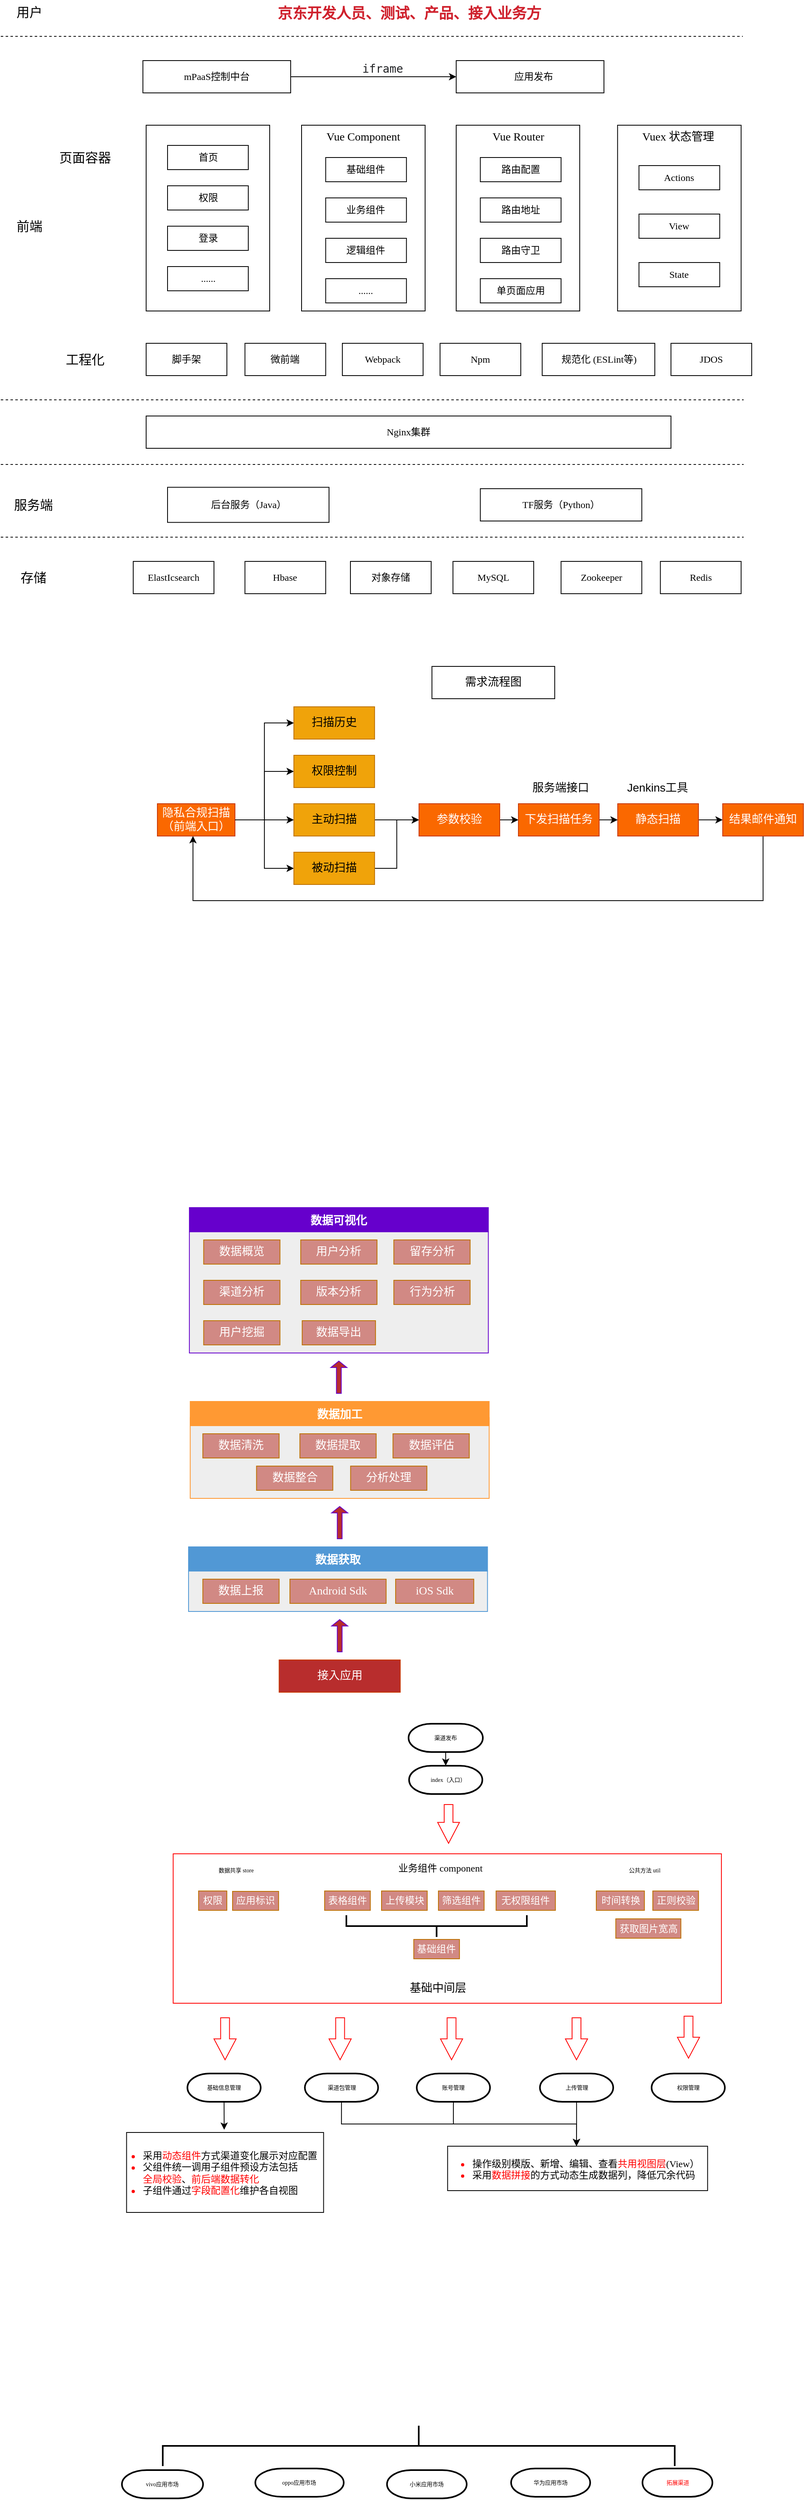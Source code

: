 <mxfile version="16.2.1" type="github">
  <diagram id="zJTWsawjsLKyLAAW6Hs-" name="第 1 页">
    <mxGraphModel dx="1032" dy="703" grid="0" gridSize="10" guides="1" tooltips="1" connect="1" arrows="1" fold="1" page="1" pageScale="1" pageWidth="1169" pageHeight="1654" background="#ffffff" math="0" shadow="0">
      <root>
        <mxCell id="0" />
        <mxCell id="1" parent="0" />
        <mxCell id="cuTJhUoeL6aTApRvMi6O-4" value="" style="endArrow=none;dashed=1;html=1;fontFamily=京东朗正体;" edge="1" parent="1">
          <mxGeometry width="50" height="50" relative="1" as="geometry">
            <mxPoint y="220" as="sourcePoint" />
            <mxPoint x="919" y="220" as="targetPoint" />
          </mxGeometry>
        </mxCell>
        <mxCell id="cuTJhUoeL6aTApRvMi6O-5" value="" style="endArrow=none;dashed=1;html=1;fontFamily=京东朗正体;" edge="1" parent="1">
          <mxGeometry width="50" height="50" relative="1" as="geometry">
            <mxPoint y="750" as="sourcePoint" />
            <mxPoint x="920" y="750" as="targetPoint" />
          </mxGeometry>
        </mxCell>
        <mxCell id="cuTJhUoeL6aTApRvMi6O-7" value="后台服务（Java）" style="whiteSpace=wrap;html=1;aspect=fixed;fontFamily=京东朗正体;" vertex="1" parent="1">
          <mxGeometry x="206.5" y="778.26" width="200" height="43.48" as="geometry" />
        </mxCell>
        <mxCell id="cuTJhUoeL6aTApRvMi6O-8" value="TF服务（Python）" style="whiteSpace=wrap;html=1;fontFamily=京东朗正体;" vertex="1" parent="1">
          <mxGeometry x="593.88" y="780" width="200" height="40" as="geometry" />
        </mxCell>
        <mxCell id="cuTJhUoeL6aTApRvMi6O-9" value="" style="endArrow=none;dashed=1;html=1;fontFamily=京东朗正体;" edge="1" parent="1">
          <mxGeometry width="50" height="50" relative="1" as="geometry">
            <mxPoint y="840" as="sourcePoint" />
            <mxPoint x="920" y="840" as="targetPoint" />
          </mxGeometry>
        </mxCell>
        <mxCell id="cuTJhUoeL6aTApRvMi6O-12" value="对象存储" style="whiteSpace=wrap;html=1;fontFamily=京东朗正体;" vertex="1" parent="1">
          <mxGeometry x="433" y="870" width="100" height="40" as="geometry" />
        </mxCell>
        <mxCell id="cuTJhUoeL6aTApRvMi6O-14" value="&lt;font style=&quot;font-size: 16px&quot;&gt;存储&lt;/font&gt;" style="text;html=1;align=center;verticalAlign=middle;resizable=0;points=[];autosize=1;strokeColor=none;fillColor=none;arcSize=18;fontFamily=京东朗正体;" vertex="1" parent="1">
          <mxGeometry x="15" y="880" width="50" height="20" as="geometry" />
        </mxCell>
        <mxCell id="cuTJhUoeL6aTApRvMi6O-16" value="MySQL" style="whiteSpace=wrap;html=1;fontFamily=京东朗正体;" vertex="1" parent="1">
          <mxGeometry x="560" y="870" width="100" height="40" as="geometry" />
        </mxCell>
        <mxCell id="cuTJhUoeL6aTApRvMi6O-17" value="Zookeeper" style="whiteSpace=wrap;html=1;fontFamily=京东朗正体;" vertex="1" parent="1">
          <mxGeometry x="693.87" y="870" width="100" height="40" as="geometry" />
        </mxCell>
        <mxCell id="cuTJhUoeL6aTApRvMi6O-18" value="Hbase" style="whiteSpace=wrap;html=1;fontFamily=京东朗正体;" vertex="1" parent="1">
          <mxGeometry x="302.37" y="870" width="100" height="40" as="geometry" />
        </mxCell>
        <mxCell id="cuTJhUoeL6aTApRvMi6O-20" value="&lt;span style=&quot;font-size: 16px&quot;&gt;服务端&lt;/span&gt;" style="text;html=1;align=center;verticalAlign=middle;resizable=0;points=[];autosize=1;strokeColor=none;fillColor=none;arcSize=18;fontFamily=京东朗正体;" vertex="1" parent="1">
          <mxGeometry x="10" y="790" width="60" height="20" as="geometry" />
        </mxCell>
        <mxCell id="cuTJhUoeL6aTApRvMi6O-22" value="&lt;span&gt;ElastIcsearch&lt;/span&gt;" style="whiteSpace=wrap;html=1;fontFamily=京东朗正体;fontStyle=0" vertex="1" parent="1">
          <mxGeometry x="164" y="870" width="100" height="40" as="geometry" />
        </mxCell>
        <mxCell id="cuTJhUoeL6aTApRvMi6O-24" value="Redis" style="whiteSpace=wrap;html=1;fontFamily=京东朗正体;" vertex="1" parent="1">
          <mxGeometry x="816.87" y="870" width="100" height="40" as="geometry" />
        </mxCell>
        <mxCell id="cuTJhUoeL6aTApRvMi6O-25" value="&lt;span style=&quot;font-size: 16px&quot;&gt;用户&lt;/span&gt;" style="text;html=1;align=center;verticalAlign=middle;resizable=0;points=[];autosize=1;strokeColor=none;fillColor=none;arcSize=18;fontFamily=京东朗正体;" vertex="1" parent="1">
          <mxGeometry x="10" y="180" width="50" height="20" as="geometry" />
        </mxCell>
        <mxCell id="cuTJhUoeL6aTApRvMi6O-26" value="&lt;span style=&quot;font-size: 16px&quot;&gt;前端&lt;/span&gt;" style="text;html=1;align=center;verticalAlign=middle;resizable=0;points=[];autosize=1;strokeColor=none;fillColor=none;arcSize=18;fontFamily=京东朗正体;" vertex="1" parent="1">
          <mxGeometry x="10" y="445" width="50" height="20" as="geometry" />
        </mxCell>
        <mxCell id="cuTJhUoeL6aTApRvMi6O-27" value="" style="endArrow=none;dashed=1;html=1;fontFamily=京东朗正体;" edge="1" parent="1">
          <mxGeometry width="50" height="50" relative="1" as="geometry">
            <mxPoint y="670" as="sourcePoint" />
            <mxPoint x="920" y="670" as="targetPoint" />
          </mxGeometry>
        </mxCell>
        <mxCell id="cuTJhUoeL6aTApRvMi6O-28" value="Nginx集群" style="whiteSpace=wrap;html=1;fontFamily=京东朗正体;" vertex="1" parent="1">
          <mxGeometry x="180" y="690" width="650" height="40" as="geometry" />
        </mxCell>
        <mxCell id="cuTJhUoeL6aTApRvMi6O-32" value="&lt;p style=&quot;margin-top: 0pt ; margin-bottom: 0pt ; margin-left: 0in ; text-align: left ; direction: ltr ; unicode-bidi: embed ; word-break: normal&quot;&gt;&lt;span style=&quot;font-size: 13.6pt ; color: #cf212d ; font-weight: bold&quot;&gt;京东开发人员、测试、产品、接入业务方&lt;/span&gt;&lt;/p&gt;" style="text;whiteSpace=wrap;html=1;fontSize=12;fontFamily=京东朗正体;fontColor=default;" vertex="1" parent="1">
          <mxGeometry x="340.75" y="175" width="328.5" height="30" as="geometry" />
        </mxCell>
        <mxCell id="cuTJhUoeL6aTApRvMi6O-40" style="edgeStyle=orthogonalEdgeStyle;orthogonalLoop=1;jettySize=auto;html=1;exitX=1;exitY=0.5;exitDx=0;exitDy=0;fontFamily=京东朗正体;fontSize=12;fontColor=default;" edge="1" parent="1" source="cuTJhUoeL6aTApRvMi6O-36" target="cuTJhUoeL6aTApRvMi6O-37">
          <mxGeometry relative="1" as="geometry" />
        </mxCell>
        <mxCell id="cuTJhUoeL6aTApRvMi6O-36" value="mPaaS控制中台" style="whiteSpace=wrap;html=1;fontFamily=京东朗正体;" vertex="1" parent="1">
          <mxGeometry x="176" y="250" width="183" height="40" as="geometry" />
        </mxCell>
        <mxCell id="cuTJhUoeL6aTApRvMi6O-37" value="&amp;nbsp; &amp;nbsp;应用发布" style="whiteSpace=wrap;html=1;fontFamily=京东朗正体;" vertex="1" parent="1">
          <mxGeometry x="564" y="250" width="183" height="40" as="geometry" />
        </mxCell>
        <mxCell id="cuTJhUoeL6aTApRvMi6O-41" value="&lt;span style=&quot;color: rgb(32 , 33 , 36) ; font-family: &amp;#34;menlo&amp;#34; , monospace ; text-align: left ; background-color: rgb(255 , 255 , 255)&quot;&gt;&lt;font style=&quot;font-size: 14px&quot;&gt;iframe&lt;/font&gt;&lt;/span&gt;" style="whiteSpace=wrap;html=1;fontFamily=京东朗正体;fontSize=12;fontColor=default;fillColor=none;gradientColor=none;strokeColor=none;" vertex="1" parent="1">
          <mxGeometry x="413" y="230" width="120" height="60" as="geometry" />
        </mxCell>
        <mxCell id="cuTJhUoeL6aTApRvMi6O-57" value="" style="whiteSpace=wrap;html=1;fontFamily=京东朗正体;fontSize=14;fontColor=default;fillColor=none;gradientColor=none;" vertex="1" parent="1">
          <mxGeometry x="763.87" y="330" width="153" height="230" as="geometry" />
        </mxCell>
        <mxCell id="cuTJhUoeL6aTApRvMi6O-59" value="Vue Router" style="whiteSpace=wrap;html=1;fontFamily=京东朗正体;fontSize=14;fontColor=default;fillColor=none;gradientColor=none;strokeColor=none;" vertex="1" parent="1">
          <mxGeometry x="575.5" y="330" width="130" height="30" as="geometry" />
        </mxCell>
        <mxCell id="cuTJhUoeL6aTApRvMi6O-60" value="Vuex 状态管理" style="whiteSpace=wrap;html=1;fontFamily=京东朗正体;fontSize=14;fontColor=default;fillColor=none;gradientColor=none;strokeColor=none;" vertex="1" parent="1">
          <mxGeometry x="770.5" y="330" width="136.37" height="30" as="geometry" />
        </mxCell>
        <mxCell id="cuTJhUoeL6aTApRvMi6O-61" value="Actions" style="whiteSpace=wrap;html=1;fontFamily=京东朗正体;fontSize=12;fontColor=default;fillColor=none;gradientColor=none;" vertex="1" parent="1">
          <mxGeometry x="790.37" y="380" width="100" height="30" as="geometry" />
        </mxCell>
        <mxCell id="cuTJhUoeL6aTApRvMi6O-62" value="View" style="whiteSpace=wrap;html=1;fontFamily=京东朗正体;fontSize=12;fontColor=default;fillColor=none;gradientColor=none;" vertex="1" parent="1">
          <mxGeometry x="790.37" y="440" width="100" height="30" as="geometry" />
        </mxCell>
        <mxCell id="cuTJhUoeL6aTApRvMi6O-63" value="State" style="whiteSpace=wrap;html=1;fontFamily=京东朗正体;fontSize=12;fontColor=default;fillColor=none;gradientColor=none;" vertex="1" parent="1">
          <mxGeometry x="790.37" y="500" width="100" height="30" as="geometry" />
        </mxCell>
        <mxCell id="cuTJhUoeL6aTApRvMi6O-65" value="路由配置" style="whiteSpace=wrap;html=1;fontFamily=京东朗正体;fontSize=12;fontColor=default;fillColor=none;gradientColor=none;" vertex="1" parent="1">
          <mxGeometry x="593.88" y="370" width="100" height="30" as="geometry" />
        </mxCell>
        <mxCell id="cuTJhUoeL6aTApRvMi6O-66" value="路由地址" style="whiteSpace=wrap;html=1;fontFamily=京东朗正体;fontSize=12;fontColor=default;fillColor=none;gradientColor=none;" vertex="1" parent="1">
          <mxGeometry x="593.87" y="420" width="100" height="30" as="geometry" />
        </mxCell>
        <mxCell id="cuTJhUoeL6aTApRvMi6O-70" value="单页面应用" style="whiteSpace=wrap;html=1;fontFamily=京东朗正体;fontSize=12;fontColor=default;fillColor=none;gradientColor=none;" vertex="1" parent="1">
          <mxGeometry x="593.87" y="520" width="100" height="30" as="geometry" />
        </mxCell>
        <mxCell id="cuTJhUoeL6aTApRvMi6O-71" value="&lt;span style=&quot;font-size: 16px&quot;&gt;工程化&lt;/span&gt;" style="text;html=1;align=center;verticalAlign=middle;resizable=0;points=[];autosize=1;strokeColor=none;fillColor=none;arcSize=18;fontFamily=京东朗正体;" vertex="1" parent="1">
          <mxGeometry x="74" y="610" width="60" height="20" as="geometry" />
        </mxCell>
        <mxCell id="cuTJhUoeL6aTApRvMi6O-83" value="&lt;span style=&quot;font-size: 16px&quot;&gt;页面容器&lt;/span&gt;" style="text;html=1;align=center;verticalAlign=middle;resizable=0;points=[];autosize=1;strokeColor=none;fillColor=none;arcSize=18;fontFamily=京东朗正体;" vertex="1" parent="1">
          <mxGeometry x="64" y="360" width="80" height="20" as="geometry" />
        </mxCell>
        <mxCell id="cuTJhUoeL6aTApRvMi6O-97" value="" style="whiteSpace=wrap;html=1;fontFamily=京东朗正体;fontSize=14;fontColor=default;fillColor=none;gradientColor=none;" vertex="1" parent="1">
          <mxGeometry x="564" y="330" width="153" height="230" as="geometry" />
        </mxCell>
        <mxCell id="cuTJhUoeL6aTApRvMi6O-106" value="路由守卫" style="whiteSpace=wrap;html=1;fontFamily=京东朗正体;fontSize=12;fontColor=default;fillColor=none;gradientColor=none;" vertex="1" parent="1">
          <mxGeometry x="593.87" y="470" width="100" height="30" as="geometry" />
        </mxCell>
        <mxCell id="cuTJhUoeL6aTApRvMi6O-107" value="&lt;span&gt;Vue Component&lt;/span&gt;" style="whiteSpace=wrap;html=1;fontFamily=京东朗正体;fontSize=14;fontColor=default;fillColor=none;gradientColor=none;strokeColor=none;" vertex="1" parent="1">
          <mxGeometry x="384" y="330" width="130" height="30" as="geometry" />
        </mxCell>
        <mxCell id="cuTJhUoeL6aTApRvMi6O-108" value="基础组件" style="whiteSpace=wrap;html=1;fontFamily=京东朗正体;fontSize=12;fontColor=default;fillColor=none;gradientColor=none;" vertex="1" parent="1">
          <mxGeometry x="402.38" y="370" width="100" height="30" as="geometry" />
        </mxCell>
        <mxCell id="cuTJhUoeL6aTApRvMi6O-109" value="业务组件" style="whiteSpace=wrap;html=1;fontFamily=京东朗正体;fontSize=12;fontColor=default;fillColor=none;gradientColor=none;" vertex="1" parent="1">
          <mxGeometry x="402.37" y="420" width="100" height="30" as="geometry" />
        </mxCell>
        <mxCell id="cuTJhUoeL6aTApRvMi6O-110" value="......" style="whiteSpace=wrap;html=1;fontFamily=京东朗正体;fontSize=12;fontColor=default;fillColor=none;gradientColor=none;" vertex="1" parent="1">
          <mxGeometry x="402.37" y="520" width="100" height="30" as="geometry" />
        </mxCell>
        <mxCell id="cuTJhUoeL6aTApRvMi6O-111" value="" style="whiteSpace=wrap;html=1;fontFamily=京东朗正体;fontSize=14;fontColor=default;fillColor=none;gradientColor=none;direction=west;" vertex="1" parent="1">
          <mxGeometry x="372.5" y="330" width="153" height="230" as="geometry" />
        </mxCell>
        <mxCell id="cuTJhUoeL6aTApRvMi6O-112" value="逻辑组件" style="whiteSpace=wrap;html=1;fontFamily=京东朗正体;fontSize=12;fontColor=default;fillColor=none;gradientColor=none;" vertex="1" parent="1">
          <mxGeometry x="402.37" y="470" width="100" height="30" as="geometry" />
        </mxCell>
        <mxCell id="cuTJhUoeL6aTApRvMi6O-113" value="" style="whiteSpace=wrap;html=1;fontFamily=京东朗正体;fontSize=14;fontColor=default;fillColor=none;gradientColor=none;direction=west;" vertex="1" parent="1">
          <mxGeometry x="180" y="330" width="153" height="230" as="geometry" />
        </mxCell>
        <mxCell id="cuTJhUoeL6aTApRvMi6O-115" value="首页" style="whiteSpace=wrap;html=1;fontFamily=京东朗正体;fontSize=12;fontColor=default;fillColor=none;gradientColor=none;" vertex="1" parent="1">
          <mxGeometry x="206.51" y="355" width="100" height="30" as="geometry" />
        </mxCell>
        <mxCell id="cuTJhUoeL6aTApRvMi6O-116" value="权限" style="whiteSpace=wrap;html=1;fontFamily=京东朗正体;fontSize=12;fontColor=default;fillColor=none;gradientColor=none;" vertex="1" parent="1">
          <mxGeometry x="206.5" y="405" width="100" height="30" as="geometry" />
        </mxCell>
        <mxCell id="cuTJhUoeL6aTApRvMi6O-117" value="......" style="whiteSpace=wrap;html=1;fontFamily=京东朗正体;fontSize=12;fontColor=default;fillColor=none;gradientColor=none;" vertex="1" parent="1">
          <mxGeometry x="206.5" y="505" width="100" height="30" as="geometry" />
        </mxCell>
        <mxCell id="cuTJhUoeL6aTApRvMi6O-119" value="登录" style="whiteSpace=wrap;html=1;fontFamily=京东朗正体;fontSize=12;fontColor=default;fillColor=none;gradientColor=none;" vertex="1" parent="1">
          <mxGeometry x="206.5" y="455" width="100" height="30" as="geometry" />
        </mxCell>
        <mxCell id="cuTJhUoeL6aTApRvMi6O-120" value="脚手架" style="whiteSpace=wrap;html=1;fontFamily=京东朗正体;fontSize=12;fontColor=default;fillColor=none;gradientColor=none;" vertex="1" parent="1">
          <mxGeometry x="180.0" y="600" width="100" height="40" as="geometry" />
        </mxCell>
        <mxCell id="cuTJhUoeL6aTApRvMi6O-121" value="微前端" style="whiteSpace=wrap;html=1;fontFamily=京东朗正体;fontSize=12;fontColor=default;fillColor=none;gradientColor=none;" vertex="1" parent="1">
          <mxGeometry x="302.38" y="600" width="100" height="40" as="geometry" />
        </mxCell>
        <mxCell id="cuTJhUoeL6aTApRvMi6O-122" value="Webpack" style="whiteSpace=wrap;html=1;fontFamily=京东朗正体;fontSize=12;fontColor=default;fillColor=none;gradientColor=none;" vertex="1" parent="1">
          <mxGeometry x="423.0" y="600" width="100" height="40" as="geometry" />
        </mxCell>
        <mxCell id="cuTJhUoeL6aTApRvMi6O-123" value="Npm" style="whiteSpace=wrap;html=1;fontFamily=京东朗正体;fontSize=12;fontColor=default;fillColor=none;gradientColor=none;" vertex="1" parent="1">
          <mxGeometry x="544.0" y="600" width="100" height="40" as="geometry" />
        </mxCell>
        <mxCell id="cuTJhUoeL6aTApRvMi6O-126" value="规范化 (ESLint等)" style="whiteSpace=wrap;html=1;fontFamily=京东朗正体;fontSize=12;fontColor=default;fillColor=none;gradientColor=none;" vertex="1" parent="1">
          <mxGeometry x="670.5" y="600" width="139.5" height="40" as="geometry" />
        </mxCell>
        <mxCell id="cuTJhUoeL6aTApRvMi6O-127" value="JDOS" style="whiteSpace=wrap;html=1;fontFamily=京东朗正体;fontSize=12;fontColor=default;fillColor=none;gradientColor=none;" vertex="1" parent="1">
          <mxGeometry x="830" y="600" width="100" height="40" as="geometry" />
        </mxCell>
        <mxCell id="cuTJhUoeL6aTApRvMi6O-158" style="edgeStyle=orthogonalEdgeStyle;rounded=0;orthogonalLoop=1;jettySize=auto;html=1;exitX=1;exitY=0.5;exitDx=0;exitDy=0;entryX=0;entryY=0.5;entryDx=0;entryDy=0;fontSize=14;fontColor=#FFFFFF;" edge="1" parent="1" source="cuTJhUoeL6aTApRvMi6O-132" target="cuTJhUoeL6aTApRvMi6O-135">
          <mxGeometry relative="1" as="geometry" />
        </mxCell>
        <mxCell id="cuTJhUoeL6aTApRvMi6O-159" style="edgeStyle=orthogonalEdgeStyle;rounded=0;orthogonalLoop=1;jettySize=auto;html=1;exitX=1;exitY=0.5;exitDx=0;exitDy=0;entryX=0;entryY=0.5;entryDx=0;entryDy=0;fontSize=14;fontColor=#FFFFFF;" edge="1" parent="1" source="cuTJhUoeL6aTApRvMi6O-132" target="cuTJhUoeL6aTApRvMi6O-136">
          <mxGeometry relative="1" as="geometry" />
        </mxCell>
        <mxCell id="cuTJhUoeL6aTApRvMi6O-160" style="edgeStyle=orthogonalEdgeStyle;rounded=0;orthogonalLoop=1;jettySize=auto;html=1;exitX=1;exitY=0.5;exitDx=0;exitDy=0;entryX=0;entryY=0.5;entryDx=0;entryDy=0;fontSize=14;fontColor=#FFFFFF;" edge="1" parent="1" source="cuTJhUoeL6aTApRvMi6O-132" target="cuTJhUoeL6aTApRvMi6O-137">
          <mxGeometry relative="1" as="geometry" />
        </mxCell>
        <mxCell id="cuTJhUoeL6aTApRvMi6O-132" value="隐私合规扫描&lt;br style=&quot;font-size: 14px;&quot;&gt;（前端入口）" style="whiteSpace=wrap;html=1;fontFamily=京东朗正体;fontStyle=0;fillColor=#fa6800;strokeColor=#C73500;fontColor=#FFFFFF;fontSize=14;" vertex="1" parent="1">
          <mxGeometry x="193.93" y="1170" width="96.07" height="40" as="geometry" />
        </mxCell>
        <mxCell id="cuTJhUoeL6aTApRvMi6O-152" style="edgeStyle=orthogonalEdgeStyle;rounded=0;orthogonalLoop=1;jettySize=auto;html=1;exitX=1;exitY=0.5;exitDx=0;exitDy=0;entryX=0;entryY=0.5;entryDx=0;entryDy=0;fontSize=14;fontColor=#FFFFFF;" edge="1" parent="1" source="cuTJhUoeL6aTApRvMi6O-135" target="cuTJhUoeL6aTApRvMi6O-139">
          <mxGeometry relative="1" as="geometry" />
        </mxCell>
        <mxCell id="cuTJhUoeL6aTApRvMi6O-135" value="主动扫描" style="whiteSpace=wrap;html=1;fontFamily=京东朗正体;fontStyle=0;fillColor=#f0a30a;strokeColor=#BD7000;fontColor=#000000;fontSize=14;" vertex="1" parent="1">
          <mxGeometry x="362.93" y="1170" width="100" height="40" as="geometry" />
        </mxCell>
        <mxCell id="cuTJhUoeL6aTApRvMi6O-153" style="edgeStyle=orthogonalEdgeStyle;rounded=0;orthogonalLoop=1;jettySize=auto;html=1;exitX=1;exitY=0.5;exitDx=0;exitDy=0;entryX=0;entryY=0.5;entryDx=0;entryDy=0;fontSize=14;fontColor=#FFFFFF;" edge="1" parent="1" source="cuTJhUoeL6aTApRvMi6O-136" target="cuTJhUoeL6aTApRvMi6O-139">
          <mxGeometry relative="1" as="geometry" />
        </mxCell>
        <mxCell id="cuTJhUoeL6aTApRvMi6O-136" value="被动扫描" style="whiteSpace=wrap;html=1;fontFamily=京东朗正体;fontStyle=0;fillColor=#f0a30a;strokeColor=#BD7000;fontColor=#000000;fontSize=14;" vertex="1" parent="1">
          <mxGeometry x="362.93" y="1230" width="100" height="40" as="geometry" />
        </mxCell>
        <mxCell id="cuTJhUoeL6aTApRvMi6O-137" value="权限控制" style="whiteSpace=wrap;html=1;fontFamily=京东朗正体;fontStyle=0;fillColor=#f0a30a;strokeColor=#BD7000;fontColor=#000000;fontSize=14;" vertex="1" parent="1">
          <mxGeometry x="362.93" y="1110" width="100" height="40" as="geometry" />
        </mxCell>
        <mxCell id="cuTJhUoeL6aTApRvMi6O-138" value="扫描历史" style="whiteSpace=wrap;html=1;fontFamily=京东朗正体;fontStyle=0;fillColor=#f0a30a;strokeColor=#BD7000;fontColor=#000000;fontSize=14;" vertex="1" parent="1">
          <mxGeometry x="362.93" y="1050" width="100" height="40" as="geometry" />
        </mxCell>
        <mxCell id="cuTJhUoeL6aTApRvMi6O-154" style="edgeStyle=orthogonalEdgeStyle;rounded=0;orthogonalLoop=1;jettySize=auto;html=1;exitX=1;exitY=0.5;exitDx=0;exitDy=0;entryX=0;entryY=0.5;entryDx=0;entryDy=0;fontSize=14;fontColor=#FFFFFF;" edge="1" parent="1" source="cuTJhUoeL6aTApRvMi6O-139" target="cuTJhUoeL6aTApRvMi6O-140">
          <mxGeometry relative="1" as="geometry" />
        </mxCell>
        <mxCell id="cuTJhUoeL6aTApRvMi6O-139" value="参数校验" style="whiteSpace=wrap;html=1;fontFamily=京东朗正体;fontStyle=0;fillColor=#fa6800;strokeColor=#C73500;fontColor=#FFFFFF;fontSize=14;" vertex="1" parent="1">
          <mxGeometry x="517.93" y="1170" width="100" height="40" as="geometry" />
        </mxCell>
        <mxCell id="cuTJhUoeL6aTApRvMi6O-155" style="edgeStyle=orthogonalEdgeStyle;rounded=0;orthogonalLoop=1;jettySize=auto;html=1;exitX=1;exitY=0.5;exitDx=0;exitDy=0;entryX=0;entryY=0.5;entryDx=0;entryDy=0;fontSize=14;fontColor=#FFFFFF;" edge="1" parent="1" source="cuTJhUoeL6aTApRvMi6O-140" target="cuTJhUoeL6aTApRvMi6O-141">
          <mxGeometry relative="1" as="geometry" />
        </mxCell>
        <mxCell id="cuTJhUoeL6aTApRvMi6O-140" value="下发扫描任务" style="whiteSpace=wrap;html=1;fontFamily=京东朗正体;fontStyle=0;fillColor=#fa6800;strokeColor=#C73500;fontColor=#FFFFFF;fontSize=14;" vertex="1" parent="1">
          <mxGeometry x="641.06" y="1170" width="100" height="40" as="geometry" />
        </mxCell>
        <mxCell id="cuTJhUoeL6aTApRvMi6O-156" style="edgeStyle=orthogonalEdgeStyle;rounded=0;orthogonalLoop=1;jettySize=auto;html=1;exitX=1;exitY=0.5;exitDx=0;exitDy=0;entryX=0;entryY=0.5;entryDx=0;entryDy=0;fontSize=14;fontColor=#FFFFFF;" edge="1" parent="1" source="cuTJhUoeL6aTApRvMi6O-141" target="cuTJhUoeL6aTApRvMi6O-142">
          <mxGeometry relative="1" as="geometry" />
        </mxCell>
        <mxCell id="cuTJhUoeL6aTApRvMi6O-141" value="静态扫描" style="whiteSpace=wrap;html=1;fontFamily=京东朗正体;fontStyle=0;fillColor=#fa6800;strokeColor=#C73500;fontColor=#FFFFFF;fontSize=14;" vertex="1" parent="1">
          <mxGeometry x="764.06" y="1170" width="100" height="40" as="geometry" />
        </mxCell>
        <mxCell id="cuTJhUoeL6aTApRvMi6O-162" style="edgeStyle=orthogonalEdgeStyle;rounded=0;orthogonalLoop=1;jettySize=auto;html=1;exitX=0.5;exitY=1;exitDx=0;exitDy=0;fontSize=14;fontColor=#FFFFFF;" edge="1" parent="1" source="cuTJhUoeL6aTApRvMi6O-142">
          <mxGeometry relative="1" as="geometry">
            <mxPoint x="238" y="1210" as="targetPoint" />
            <Array as="points">
              <mxPoint x="944" y="1290" />
              <mxPoint x="238" y="1290" />
            </Array>
          </mxGeometry>
        </mxCell>
        <mxCell id="cuTJhUoeL6aTApRvMi6O-142" value="结果邮件通知" style="whiteSpace=wrap;html=1;fontFamily=京东朗正体;fontStyle=0;fillColor=#fa6800;strokeColor=#C73500;fontColor=#FFFFFF;fontSize=14;" vertex="1" parent="1">
          <mxGeometry x="894.06" y="1170" width="100" height="40" as="geometry" />
        </mxCell>
        <mxCell id="cuTJhUoeL6aTApRvMi6O-163" value="服务端接口" style="text;html=1;align=center;verticalAlign=middle;resizable=0;points=[];autosize=1;strokeColor=none;fillColor=none;fontSize=14;fontColor=#000000;" vertex="1" parent="1">
          <mxGeometry x="647.93" y="1140" width="90" height="20" as="geometry" />
        </mxCell>
        <mxCell id="cuTJhUoeL6aTApRvMi6O-164" value="Jenkins工具" style="text;html=1;align=center;verticalAlign=middle;resizable=0;points=[];autosize=1;strokeColor=none;fillColor=none;fontSize=14;fontColor=#000000;" vertex="1" parent="1">
          <mxGeometry x="767.8" y="1140" width="90" height="20" as="geometry" />
        </mxCell>
        <mxCell id="cuTJhUoeL6aTApRvMi6O-166" value="需求流程图" style="whiteSpace=wrap;html=1;fontFamily=京东朗正体;fontStyle=0;fontSize=14;" vertex="1" parent="1">
          <mxGeometry x="533.97" y="1000" width="152.07" height="40" as="geometry" />
        </mxCell>
        <mxCell id="cuTJhUoeL6aTApRvMi6O-168" style="edgeStyle=orthogonalEdgeStyle;rounded=0;orthogonalLoop=1;jettySize=auto;html=1;exitX=1;exitY=0.5;exitDx=0;exitDy=0;fontSize=14;fontColor=#FFFFFF;entryX=0;entryY=0.5;entryDx=0;entryDy=0;" edge="1" parent="1" source="cuTJhUoeL6aTApRvMi6O-132" target="cuTJhUoeL6aTApRvMi6O-138">
          <mxGeometry relative="1" as="geometry">
            <mxPoint x="217.07" y="1110" as="sourcePoint" />
            <mxPoint x="300" y="1060" as="targetPoint" />
          </mxGeometry>
        </mxCell>
        <mxCell id="cuTJhUoeL6aTApRvMi6O-174" value="接入应用" style="whiteSpace=wrap;html=1;fontFamily=京东朗正体;fontStyle=0;fontSize=14;fillColor=#b82d2d;strokeColor=#C73500;fontColor=#FFFFFF;gradientColor=none;" vertex="1" parent="1">
          <mxGeometry x="344.71" y="2230" width="150" height="40" as="geometry" />
        </mxCell>
        <mxCell id="cuTJhUoeL6aTApRvMi6O-181" value="" style="verticalLabelPosition=bottom;verticalAlign=top;html=1;shape=mxgraph.basic.rect;fillColor2=none;strokeWidth=1;size=20;indent=5;fontSize=14;fontStyle=1;fillColor=#eeeeee;strokeColor=#FF9933;" vertex="1" parent="1">
          <mxGeometry x="234.59" y="1930" width="370.25" height="100" as="geometry" />
        </mxCell>
        <mxCell id="cuTJhUoeL6aTApRvMi6O-183" value="数据清洗" style="whiteSpace=wrap;html=1;fontFamily=京东朗正体;fontStyle=0;fontSize=14;fillColor=#d18984;fontColor=#FFFFFF;strokeColor=#BD7000;" vertex="1" parent="1">
          <mxGeometry x="250.21" y="1950" width="94.5" height="30" as="geometry" />
        </mxCell>
        <mxCell id="cuTJhUoeL6aTApRvMi6O-184" value="数据提取" style="whiteSpace=wrap;html=1;fontFamily=京东朗正体;fontStyle=0;fontSize=14;fillColor=#d18984;fontColor=#FFFFFF;strokeColor=#BD7000;" vertex="1" parent="1">
          <mxGeometry x="370.39" y="1950" width="94.5" height="30" as="geometry" />
        </mxCell>
        <mxCell id="cuTJhUoeL6aTApRvMi6O-186" value="数据评估" style="whiteSpace=wrap;html=1;fontFamily=京东朗正体;fontStyle=0;fontSize=14;fillColor=#d18984;fontColor=#FFFFFF;strokeColor=#BD7000;" vertex="1" parent="1">
          <mxGeometry x="485.71" y="1950" width="94.5" height="30" as="geometry" />
        </mxCell>
        <mxCell id="cuTJhUoeL6aTApRvMi6O-187" value="数据整合" style="whiteSpace=wrap;html=1;fontFamily=京东朗正体;fontStyle=0;fontSize=14;fillColor=#d18984;fontColor=#FFFFFF;strokeColor=#BD7000;" vertex="1" parent="1">
          <mxGeometry x="316.71" y="1990" width="94.5" height="30" as="geometry" />
        </mxCell>
        <mxCell id="cuTJhUoeL6aTApRvMi6O-188" value="分析处理" style="whiteSpace=wrap;html=1;fontFamily=京东朗正体;fontStyle=0;fontSize=14;fillColor=#d18984;fontColor=#FFFFFF;strokeColor=#BD7000;" vertex="1" parent="1">
          <mxGeometry x="433.21" y="1990" width="94.5" height="30" as="geometry" />
        </mxCell>
        <mxCell id="cuTJhUoeL6aTApRvMi6O-210" value="数据加工" style="verticalLabelPosition=middle;verticalAlign=middle;shape=mxgraph.basic.rect;fillColor2=none;strokeWidth=1;size=20;indent=5;fontSize=14;fontStyle=1;fillColor=#FF9933;strokeColor=#FF9933;align=center;labelPosition=center;fontColor=#FFFFFF;" vertex="1" parent="1">
          <mxGeometry x="234.59" y="1910" width="370.25" height="30" as="geometry" />
        </mxCell>
        <mxCell id="cuTJhUoeL6aTApRvMi6O-215" value="" style="verticalLabelPosition=bottom;verticalAlign=top;html=1;shape=mxgraph.basic.rect;fillColor2=none;strokeWidth=1;size=20;indent=5;fontSize=14;fontStyle=1;fillColor=#eeeeee;strokeColor=#5198D5;" vertex="1" parent="1">
          <mxGeometry x="232.52" y="2120" width="370.25" height="50" as="geometry" />
        </mxCell>
        <mxCell id="cuTJhUoeL6aTApRvMi6O-216" value="数据上报" style="whiteSpace=wrap;html=1;fontFamily=京东朗正体;fontStyle=0;fontSize=14;fillColor=#d18984;fontColor=#FFFFFF;strokeColor=#BD7000;" vertex="1" parent="1">
          <mxGeometry x="250.21" y="2130" width="94.5" height="30" as="geometry" />
        </mxCell>
        <mxCell id="cuTJhUoeL6aTApRvMi6O-218" value="&lt;span&gt;Android Sdk&lt;/span&gt;" style="whiteSpace=wrap;html=1;fontFamily=京东朗正体;fontStyle=0;fontSize=14;fillColor=#d18984;fontColor=#FFFFFF;strokeColor=#BD7000;" vertex="1" parent="1">
          <mxGeometry x="358.05" y="2130" width="119.18" height="30" as="geometry" />
        </mxCell>
        <mxCell id="cuTJhUoeL6aTApRvMi6O-221" value="数据获取" style="verticalLabelPosition=middle;verticalAlign=middle;shape=mxgraph.basic.rect;fillColor2=none;strokeWidth=1;size=20;indent=5;fontSize=14;fontStyle=1;fillColor=#5198d5;strokeColor=#5198D5;align=center;labelPosition=center;fontColor=#FFFFFF;" vertex="1" parent="1">
          <mxGeometry x="232.52" y="2090" width="370.25" height="30" as="geometry" />
        </mxCell>
        <mxCell id="cuTJhUoeL6aTApRvMi6O-223" value="iOS Sdk" style="whiteSpace=wrap;html=1;fontFamily=京东朗正体;fontStyle=0;fontSize=14;fillColor=#d18984;fontColor=#FFFFFF;strokeColor=#BD7000;" vertex="1" parent="1">
          <mxGeometry x="488.96" y="2130" width="96.81" height="30" as="geometry" />
        </mxCell>
        <mxCell id="cuTJhUoeL6aTApRvMi6O-231" value="" style="verticalLabelPosition=bottom;verticalAlign=top;html=1;shape=mxgraph.basic.rect;fillColor2=none;strokeWidth=1;size=20;indent=5;fontSize=14;fontStyle=1;fillColor=#eeeeee;strokeColor=#6600CC;" vertex="1" parent="1">
          <mxGeometry x="233.56" y="1700" width="370.25" height="150" as="geometry" />
        </mxCell>
        <mxCell id="cuTJhUoeL6aTApRvMi6O-232" value="数据概览" style="whiteSpace=wrap;html=1;fontFamily=京东朗正体;fontStyle=0;fontSize=14;fillColor=#d18984;fontColor=#FFFFFF;strokeColor=#BD7000;" vertex="1" parent="1">
          <mxGeometry x="251.25" y="1710" width="94.5" height="30" as="geometry" />
        </mxCell>
        <mxCell id="cuTJhUoeL6aTApRvMi6O-233" value="用户分析" style="whiteSpace=wrap;html=1;fontFamily=京东朗正体;fontStyle=0;fontSize=14;fillColor=#d18984;fontColor=#FFFFFF;strokeColor=#BD7000;" vertex="1" parent="1">
          <mxGeometry x="371.43" y="1710" width="94.5" height="30" as="geometry" />
        </mxCell>
        <mxCell id="cuTJhUoeL6aTApRvMi6O-234" value="留存分析" style="whiteSpace=wrap;html=1;fontFamily=京东朗正体;fontStyle=0;fontSize=14;fillColor=#d18984;fontColor=#FFFFFF;strokeColor=#BD7000;" vertex="1" parent="1">
          <mxGeometry x="486.75" y="1710" width="94.5" height="30" as="geometry" />
        </mxCell>
        <mxCell id="cuTJhUoeL6aTApRvMi6O-236" value="版本分析" style="whiteSpace=wrap;html=1;fontFamily=京东朗正体;fontStyle=0;fontSize=14;fillColor=#d18984;fontColor=#FFFFFF;strokeColor=#BD7000;" vertex="1" parent="1">
          <mxGeometry x="371.43" y="1760" width="94.5" height="30" as="geometry" />
        </mxCell>
        <mxCell id="cuTJhUoeL6aTApRvMi6O-237" value="数据可视化" style="verticalLabelPosition=middle;verticalAlign=middle;shape=mxgraph.basic.rect;fillColor2=none;strokeWidth=1;size=20;indent=5;fontSize=14;fontStyle=1;fillColor=#6600CC;strokeColor=#6600CC;align=center;labelPosition=center;fontColor=#FFFFFF;" vertex="1" parent="1">
          <mxGeometry x="233.56" y="1670" width="370.25" height="30" as="geometry" />
        </mxCell>
        <mxCell id="cuTJhUoeL6aTApRvMi6O-238" value="渠道分析" style="whiteSpace=wrap;html=1;fontFamily=京东朗正体;fontStyle=0;fontSize=14;fillColor=#d18984;fontColor=#FFFFFF;strokeColor=#BD7000;" vertex="1" parent="1">
          <mxGeometry x="251.25" y="1760" width="94.5" height="30" as="geometry" />
        </mxCell>
        <mxCell id="cuTJhUoeL6aTApRvMi6O-239" value="用户挖掘" style="whiteSpace=wrap;html=1;fontFamily=京东朗正体;fontStyle=0;fontSize=14;fillColor=#d18984;fontColor=#FFFFFF;strokeColor=#BD7000;" vertex="1" parent="1">
          <mxGeometry x="251.25" y="1810" width="94.5" height="30" as="geometry" />
        </mxCell>
        <mxCell id="cuTJhUoeL6aTApRvMi6O-240" value="行为分析" style="whiteSpace=wrap;html=1;fontFamily=京东朗正体;fontStyle=0;fontSize=14;fillColor=#d18984;fontColor=#FFFFFF;strokeColor=#BD7000;" vertex="1" parent="1">
          <mxGeometry x="486.75" y="1760" width="94.5" height="30" as="geometry" />
        </mxCell>
        <mxCell id="cuTJhUoeL6aTApRvMi6O-242" value="数据导出" style="whiteSpace=wrap;html=1;fontFamily=京东朗正体;fontStyle=0;fontSize=14;fillColor=#d18984;fontColor=#FFFFFF;strokeColor=#BD7000;" vertex="1" parent="1">
          <mxGeometry x="373.27" y="1810" width="90.82" height="30" as="geometry" />
        </mxCell>
        <mxCell id="cuTJhUoeL6aTApRvMi6O-247" value="" style="shape=singleArrow;direction=north;whiteSpace=wrap;html=1;fontSize=7;fontColor=#FFFFFF;strokeColor=#6600CC;fillColor=#b82d2d;gradientColor=none;" vertex="1" parent="1">
          <mxGeometry x="409.71" y="2180" width="20" height="40" as="geometry" />
        </mxCell>
        <mxCell id="cuTJhUoeL6aTApRvMi6O-248" value="" style="shape=singleArrow;direction=north;whiteSpace=wrap;html=1;fontSize=7;fontColor=#FFFFFF;strokeColor=#6600CC;fillColor=#b82d2d;gradientColor=none;" vertex="1" parent="1">
          <mxGeometry x="409.71" y="2040" width="20" height="40" as="geometry" />
        </mxCell>
        <mxCell id="cuTJhUoeL6aTApRvMi6O-249" value="" style="shape=singleArrow;direction=north;whiteSpace=wrap;html=1;fontSize=7;fontColor=#FFFFFF;strokeColor=#6600CC;fillColor=#b82d2d;gradientColor=none;" vertex="1" parent="1">
          <mxGeometry x="408.68" y="1860" width="20" height="40" as="geometry" />
        </mxCell>
        <mxCell id="cuTJhUoeL6aTApRvMi6O-304" style="edgeStyle=orthogonalEdgeStyle;rounded=0;orthogonalLoop=1;jettySize=auto;html=1;exitX=0.5;exitY=1;exitDx=0;exitDy=0;exitPerimeter=0;entryX=0.5;entryY=0;entryDx=0;entryDy=0;entryPerimeter=0;fontSize=12;fontColor=#FF0000;fontFamily=京东朗正体;" edge="1" parent="1" source="cuTJhUoeL6aTApRvMi6O-251" target="cuTJhUoeL6aTApRvMi6O-276">
          <mxGeometry relative="1" as="geometry" />
        </mxCell>
        <mxCell id="cuTJhUoeL6aTApRvMi6O-251" value="渠道发布" style="strokeWidth=2;html=1;shape=mxgraph.flowchart.terminator;whiteSpace=wrap;fontSize=7;fontFamily=京东朗正体;" vertex="1" parent="1">
          <mxGeometry x="505.01" y="2309" width="92" height="35" as="geometry" />
        </mxCell>
        <mxCell id="cuTJhUoeL6aTApRvMi6O-255" value="数据共享 store" style="verticalLabelPosition=top;verticalAlign=bottom;html=1;shape=mxgraph.basic.rect;fillColor2=none;strokeWidth=1;size=20;indent=5;fontSize=7;labelPosition=center;align=center;fontFamily=京东朗正体;strokeColor=none;" vertex="1" parent="1">
          <mxGeometry x="229.89" y="2497" width="122" height="41" as="geometry" />
        </mxCell>
        <mxCell id="cuTJhUoeL6aTApRvMi6O-259" value="权限" style="whiteSpace=wrap;html=1;fontFamily=京东朗正体;fontStyle=0;fontSize=12;fillColor=#d18984;fontColor=#FFFFFF;strokeColor=#BD7000;" vertex="1" parent="1">
          <mxGeometry x="244.95" y="2516" width="35" height="24" as="geometry" />
        </mxCell>
        <mxCell id="cuTJhUoeL6aTApRvMi6O-260" value="应用标识" style="whiteSpace=wrap;html=1;fontFamily=京东朗正体;fontStyle=0;fontSize=12;fillColor=#d18984;fontColor=#FFFFFF;strokeColor=#BD7000;" vertex="1" parent="1">
          <mxGeometry x="287.02" y="2516.5" width="57.06" height="23.5" as="geometry" />
        </mxCell>
        <mxCell id="cuTJhUoeL6aTApRvMi6O-264" value="业务组件 component" style="rounded=0;whiteSpace=wrap;fontSize=12;labelPosition=center;verticalLabelPosition=top;align=center;verticalAlign=bottom;labelBackgroundColor=default;fontFamily=京东朗正体;strokeColor=none;" vertex="1" parent="1">
          <mxGeometry x="388.39" y="2497" width="313" height="114" as="geometry" />
        </mxCell>
        <mxCell id="cuTJhUoeL6aTApRvMi6O-265" value="表格组件" style="whiteSpace=wrap;html=1;fontFamily=京东朗正体;fontStyle=0;fontSize=12;fillColor=#d18984;fontColor=#FFFFFF;strokeColor=#BD7000;" vertex="1" parent="1">
          <mxGeometry x="401.04" y="2516" width="56.63" height="24" as="geometry" />
        </mxCell>
        <mxCell id="cuTJhUoeL6aTApRvMi6O-266" value="上传模块" style="whiteSpace=wrap;html=1;fontFamily=京东朗正体;fontStyle=0;fontSize=12;fillColor=#d18984;fontColor=#FFFFFF;strokeColor=#BD7000;" vertex="1" parent="1">
          <mxGeometry x="471.51" y="2516" width="56.63" height="24" as="geometry" />
        </mxCell>
        <mxCell id="cuTJhUoeL6aTApRvMi6O-267" value="筛选组件" style="whiteSpace=wrap;html=1;fontFamily=京东朗正体;fontStyle=0;fontSize=12;fillColor=#d18984;fontColor=#FFFFFF;strokeColor=#BD7000;" vertex="1" parent="1">
          <mxGeometry x="541.97" y="2516" width="56.63" height="24" as="geometry" />
        </mxCell>
        <mxCell id="cuTJhUoeL6aTApRvMi6O-268" value="无权限组件" style="whiteSpace=wrap;html=1;fontFamily=京东朗正体;fontStyle=0;fontSize=12;fillColor=#d18984;fontColor=#FFFFFF;strokeColor=#BD7000;" vertex="1" parent="1">
          <mxGeometry x="613.39" y="2516" width="73.5" height="24" as="geometry" />
        </mxCell>
        <mxCell id="cuTJhUoeL6aTApRvMi6O-270" value="" style="strokeWidth=2;html=1;shape=mxgraph.flowchart.annotation_2;align=left;labelPosition=right;pointerEvents=1;fontSize=12;fontColor=#FFFFFF;fillColor=#b82d2d;gradientColor=none;direction=north;fontFamily=京东朗正体;" vertex="1" parent="1">
          <mxGeometry x="427.98" y="2546" width="223.5" height="27" as="geometry" />
        </mxCell>
        <mxCell id="cuTJhUoeL6aTApRvMi6O-271" value="基础组件" style="whiteSpace=wrap;html=1;fontFamily=京东朗正体;fontStyle=0;fontSize=12;fillColor=#d18984;fontColor=#FFFFFF;strokeColor=#BD7000;" vertex="1" parent="1">
          <mxGeometry x="511.45" y="2576" width="56.63" height="24" as="geometry" />
        </mxCell>
        <mxCell id="cuTJhUoeL6aTApRvMi6O-272" value="公共方法 util" style="verticalLabelPosition=top;verticalAlign=bottom;html=1;shape=mxgraph.basic.rect;fillColor2=none;strokeWidth=1;size=20;indent=5;fontSize=7;labelPosition=center;align=center;fontFamily=京东朗正体;strokeColor=none;" vertex="1" parent="1">
          <mxGeometry x="729.46" y="2497" width="136" height="108" as="geometry" />
        </mxCell>
        <mxCell id="cuTJhUoeL6aTApRvMi6O-273" value="时间转换" style="whiteSpace=wrap;html=1;fontFamily=京东朗正体;fontStyle=0;fontSize=12;fillColor=#d18984;fontColor=#FFFFFF;strokeColor=#BD7000;" vertex="1" parent="1">
          <mxGeometry x="737.5" y="2516" width="59.63" height="24" as="geometry" />
        </mxCell>
        <mxCell id="cuTJhUoeL6aTApRvMi6O-274" value="正则校验" style="whiteSpace=wrap;html=1;fontFamily=京东朗正体;fontStyle=0;fontSize=12;fillColor=#d18984;fontColor=#FFFFFF;strokeColor=#BD7000;" vertex="1" parent="1">
          <mxGeometry x="807.5" y="2516" width="56.63" height="24" as="geometry" />
        </mxCell>
        <mxCell id="cuTJhUoeL6aTApRvMi6O-275" value="获取图片宽高" style="whiteSpace=wrap;html=1;fontFamily=京东朗正体;fontStyle=0;fontSize=12;fillColor=#d18984;fontColor=#FFFFFF;strokeColor=#BD7000;" vertex="1" parent="1">
          <mxGeometry x="761.65" y="2550.5" width="80.63" height="24" as="geometry" />
        </mxCell>
        <mxCell id="cuTJhUoeL6aTApRvMi6O-276" value="&amp;nbsp; &amp;nbsp;index（入口）" style="strokeWidth=2;html=1;shape=mxgraph.flowchart.terminator;whiteSpace=wrap;fontSize=7;fontFamily=京东朗正体;" vertex="1" parent="1">
          <mxGeometry x="505.64" y="2361" width="90.74" height="35" as="geometry" />
        </mxCell>
        <mxCell id="cuTJhUoeL6aTApRvMi6O-333" style="edgeStyle=orthogonalEdgeStyle;rounded=0;orthogonalLoop=1;jettySize=auto;html=1;exitX=0.5;exitY=1;exitDx=0;exitDy=0;exitPerimeter=0;fontFamily=京东朗正体;fontSize=12;fontColor=#FF0000;" edge="1" parent="1" source="cuTJhUoeL6aTApRvMi6O-280">
          <mxGeometry relative="1" as="geometry">
            <mxPoint x="276.667" y="2811.667" as="targetPoint" />
          </mxGeometry>
        </mxCell>
        <mxCell id="cuTJhUoeL6aTApRvMi6O-280" value="基础信息管理" style="strokeWidth=2;html=1;shape=mxgraph.flowchart.terminator;whiteSpace=wrap;fontSize=7;fontFamily=京东朗正体;" vertex="1" parent="1">
          <mxGeometry x="231.13" y="2742" width="90.74" height="35" as="geometry" />
        </mxCell>
        <mxCell id="cuTJhUoeL6aTApRvMi6O-322" style="edgeStyle=orthogonalEdgeStyle;rounded=0;orthogonalLoop=1;jettySize=auto;html=1;exitX=0.5;exitY=1;exitDx=0;exitDy=0;exitPerimeter=0;entryX=0.5;entryY=0;entryDx=0;entryDy=0;fontSize=12;fontColor=#FF0000;fontFamily=京东朗正体;" edge="1" parent="1" source="cuTJhUoeL6aTApRvMi6O-281" target="cuTJhUoeL6aTApRvMi6O-321">
          <mxGeometry relative="1" as="geometry" />
        </mxCell>
        <mxCell id="cuTJhUoeL6aTApRvMi6O-281" value="渠道包管理" style="strokeWidth=2;html=1;shape=mxgraph.flowchart.terminator;whiteSpace=wrap;fontSize=7;fontFamily=京东朗正体;" vertex="1" parent="1">
          <mxGeometry x="376.56" y="2742" width="90.74" height="35" as="geometry" />
        </mxCell>
        <mxCell id="cuTJhUoeL6aTApRvMi6O-323" style="edgeStyle=orthogonalEdgeStyle;rounded=0;orthogonalLoop=1;jettySize=auto;html=1;exitX=0.5;exitY=1;exitDx=0;exitDy=0;exitPerimeter=0;entryX=0.5;entryY=0;entryDx=0;entryDy=0;fontSize=12;fontColor=#FF0000;fontFamily=京东朗正体;" edge="1" parent="1" source="cuTJhUoeL6aTApRvMi6O-282" target="cuTJhUoeL6aTApRvMi6O-321">
          <mxGeometry relative="1" as="geometry" />
        </mxCell>
        <mxCell id="cuTJhUoeL6aTApRvMi6O-282" value="账号管理" style="strokeWidth=2;html=1;shape=mxgraph.flowchart.terminator;whiteSpace=wrap;fontSize=7;fontFamily=京东朗正体;" vertex="1" parent="1">
          <mxGeometry x="515.15" y="2742" width="90.74" height="35" as="geometry" />
        </mxCell>
        <mxCell id="cuTJhUoeL6aTApRvMi6O-324" style="edgeStyle=orthogonalEdgeStyle;rounded=0;orthogonalLoop=1;jettySize=auto;html=1;exitX=0.5;exitY=1;exitDx=0;exitDy=0;exitPerimeter=0;entryX=0.5;entryY=0;entryDx=0;entryDy=0;fontSize=12;fontColor=#FF0000;fontFamily=京东朗正体;" edge="1" parent="1" source="cuTJhUoeL6aTApRvMi6O-283" target="cuTJhUoeL6aTApRvMi6O-321">
          <mxGeometry relative="1" as="geometry" />
        </mxCell>
        <mxCell id="cuTJhUoeL6aTApRvMi6O-283" value="上传管理" style="strokeWidth=2;html=1;shape=mxgraph.flowchart.terminator;whiteSpace=wrap;fontSize=7;fontFamily=京东朗正体;" vertex="1" parent="1">
          <mxGeometry x="667.72" y="2742" width="90.74" height="35" as="geometry" />
        </mxCell>
        <mxCell id="cuTJhUoeL6aTApRvMi6O-284" value="权限管理" style="strokeWidth=2;html=1;shape=mxgraph.flowchart.terminator;whiteSpace=wrap;fontSize=7;fontFamily=京东朗正体;" vertex="1" parent="1">
          <mxGeometry x="806" y="2742" width="90.74" height="35" as="geometry" />
        </mxCell>
        <mxCell id="cuTJhUoeL6aTApRvMi6O-285" value="vivo应用市场" style="strokeWidth=2;html=1;shape=mxgraph.flowchart.terminator;whiteSpace=wrap;fontSize=7;fontFamily=京东朗正体;" vertex="1" parent="1">
          <mxGeometry x="150" y="3233" width="100.49" height="35" as="geometry" />
        </mxCell>
        <mxCell id="cuTJhUoeL6aTApRvMi6O-286" value="oppo应用市场" style="strokeWidth=2;html=1;shape=mxgraph.flowchart.terminator;whiteSpace=wrap;fontSize=7;fontFamily=京东朗正体;" vertex="1" parent="1">
          <mxGeometry x="315.22" y="3231" width="109.49" height="35" as="geometry" />
        </mxCell>
        <mxCell id="cuTJhUoeL6aTApRvMi6O-287" value="小米应用市场" style="strokeWidth=2;html=1;shape=mxgraph.flowchart.terminator;whiteSpace=wrap;fontSize=7;fontFamily=京东朗正体;" vertex="1" parent="1">
          <mxGeometry x="478.3" y="3233" width="98.7" height="35" as="geometry" />
        </mxCell>
        <mxCell id="cuTJhUoeL6aTApRvMi6O-288" value="华为应用市场" style="strokeWidth=2;html=1;shape=mxgraph.flowchart.terminator;whiteSpace=wrap;fontSize=7;fontFamily=京东朗正体;" vertex="1" parent="1">
          <mxGeometry x="632" y="3231" width="97.94" height="35" as="geometry" />
        </mxCell>
        <mxCell id="cuTJhUoeL6aTApRvMi6O-289" value="&lt;font color=&quot;#ff0000&quot;&gt;拓展渠道&lt;/font&gt;" style="strokeWidth=2;html=1;shape=mxgraph.flowchart.terminator;whiteSpace=wrap;fontSize=7;fontFamily=京东朗正体;" vertex="1" parent="1">
          <mxGeometry x="794.71" y="3231" width="86.61" height="35" as="geometry" />
        </mxCell>
        <mxCell id="cuTJhUoeL6aTApRvMi6O-296" value="" style="rounded=0;whiteSpace=wrap;html=1;labelBackgroundColor=default;fontSize=12;fontFamily=京东朗正体;" vertex="1" parent="1">
          <mxGeometry x="155.75" y="2815" width="244" height="99" as="geometry" />
        </mxCell>
        <mxCell id="cuTJhUoeL6aTApRvMi6O-302" value="&lt;ul&gt;&lt;li&gt;&lt;font color=&quot;#000000&quot; style=&quot;text-align: center&quot;&gt;采用&lt;/font&gt;&lt;span style=&quot;text-align: center&quot;&gt;动态组件&lt;/span&gt;&lt;font color=&quot;#000000&quot; style=&quot;text-align: center&quot;&gt;方式渠道变化展示对应配置&lt;/font&gt;&lt;br&gt;&lt;/li&gt;&lt;li&gt;&lt;font color=&quot;#000000&quot; style=&quot;text-align: center&quot;&gt;父组件统一调用子组件预设方法包括&lt;/font&gt;&lt;br style=&quot;text-align: center&quot;&gt;&lt;span style=&quot;text-align: center&quot;&gt;全局校验&lt;/span&gt;&lt;font color=&quot;#000000&quot; style=&quot;text-align: center&quot;&gt;、&lt;/font&gt;&lt;span style=&quot;text-align: center&quot;&gt;前后端数据转化&lt;/span&gt;&lt;/li&gt;&lt;li&gt;&lt;font color=&quot;#000000&quot; style=&quot;text-align: center&quot;&gt;子组件通过&lt;/font&gt;&lt;font style=&quot;text-align: center&quot;&gt;字段配置化&lt;font color=&quot;#000000&quot;&gt;维护各自&lt;/font&gt;&lt;/font&gt;&lt;font color=&quot;#000000&quot; style=&quot;text-align: center&quot;&gt;视图&lt;/font&gt;&lt;/li&gt;&lt;/ul&gt;" style="text;strokeColor=none;fillColor=none;html=1;whiteSpace=wrap;verticalAlign=middle;overflow=hidden;labelBackgroundColor=none;fontSize=12;fontColor=#FF0000;fontFamily=京东朗正体;" vertex="1" parent="1">
          <mxGeometry x="134.0" y="2802" width="282" height="125" as="geometry" />
        </mxCell>
        <mxCell id="cuTJhUoeL6aTApRvMi6O-308" value="" style="strokeWidth=2;html=1;shape=mxgraph.flowchart.annotation_2;align=left;labelPosition=right;pointerEvents=1;labelBackgroundColor=none;fontSize=12;fontColor=#FF0000;fillColor=#b82d2d;gradientColor=none;direction=south;fontFamily=京东朗正体;" vertex="1" parent="1">
          <mxGeometry x="200.59" y="3178" width="634.07" height="50" as="geometry" />
        </mxCell>
        <mxCell id="cuTJhUoeL6aTApRvMi6O-321" value="&lt;ul&gt;&lt;li&gt;&lt;font color=&quot;#000000&quot;&gt;操作级别模版、新增、编辑、查看&lt;/font&gt;共用视图层&lt;font color=&quot;#000000&quot;&gt;(View）&lt;/font&gt;&lt;/li&gt;&lt;li&gt;&lt;font color=&quot;#000000&quot;&gt;采用&lt;/font&gt;数据拼接&lt;font color=&quot;#000000&quot;&gt;的方式动态生成数据列，降低冗余代码&lt;br&gt;&lt;br&gt;&lt;/font&gt;&lt;/li&gt;&lt;/ul&gt;" style="text;strokeColor=none;fillColor=none;html=1;whiteSpace=wrap;verticalAlign=middle;overflow=hidden;labelBackgroundColor=none;fontSize=12;fontColor=#FF0000;fontFamily=京东朗正体;" vertex="1" parent="1">
          <mxGeometry x="542" y="2832" width="342" height="55" as="geometry" />
        </mxCell>
        <mxCell id="cuTJhUoeL6aTApRvMi6O-326" value="" style="rounded=0;whiteSpace=wrap;html=1;labelBackgroundColor=none;fontSize=12;fillColor=none;fontFamily=京东朗正体;" vertex="1" parent="1">
          <mxGeometry x="553.36" y="2832" width="322" height="55" as="geometry" />
        </mxCell>
        <mxCell id="cuTJhUoeL6aTApRvMi6O-339" value="基础中间层" style="text;html=1;strokeColor=none;fillColor=none;align=center;verticalAlign=middle;whiteSpace=wrap;rounded=0;labelBackgroundColor=none;fontFamily=京东朗正体;fontSize=14;fontColor=#000000;" vertex="1" parent="1">
          <mxGeometry x="497.93" y="2622" width="87" height="30" as="geometry" />
        </mxCell>
        <mxCell id="cuTJhUoeL6aTApRvMi6O-341" value="" style="rounded=0;whiteSpace=wrap;html=1;labelBackgroundColor=none;fontFamily=京东朗正体;fontSize=14;fontColor=#000000;strokeColor=#FF0000;fillColor=none;gradientColor=none;" vertex="1" parent="1">
          <mxGeometry x="213.46" y="2470" width="679" height="185" as="geometry" />
        </mxCell>
        <mxCell id="cuTJhUoeL6aTApRvMi6O-347" value="" style="html=1;shadow=0;dashed=0;align=center;verticalAlign=middle;shape=mxgraph.arrows2.arrow;dy=0.6;dx=25.87;direction=south;notch=0;labelBackgroundColor=none;fontFamily=京东朗正体;fontSize=14;fontColor=#000000;strokeColor=#FF0000;fillColor=none;gradientColor=none;" vertex="1" parent="1">
          <mxGeometry x="544.52" y="2673" width="27.48" height="52" as="geometry" />
        </mxCell>
        <mxCell id="cuTJhUoeL6aTApRvMi6O-350" value="" style="html=1;shadow=0;dashed=0;align=center;verticalAlign=middle;shape=mxgraph.arrows2.arrow;dy=0.6;dx=25.87;direction=south;notch=0;labelBackgroundColor=none;fontFamily=京东朗正体;fontSize=14;fontColor=#000000;strokeColor=#FF0000;fillColor=none;gradientColor=none;" vertex="1" parent="1">
          <mxGeometry x="541.04" y="2409" width="27.04" height="48" as="geometry" />
        </mxCell>
        <mxCell id="cuTJhUoeL6aTApRvMi6O-351" value="" style="html=1;shadow=0;dashed=0;align=center;verticalAlign=middle;shape=mxgraph.arrows2.arrow;dy=0.6;dx=25.87;direction=south;notch=0;labelBackgroundColor=none;fontFamily=京东朗正体;fontSize=14;fontColor=#000000;strokeColor=#FF0000;fillColor=none;gradientColor=none;" vertex="1" parent="1">
          <mxGeometry x="699.26" y="2673" width="27.48" height="52" as="geometry" />
        </mxCell>
        <mxCell id="cuTJhUoeL6aTApRvMi6O-352" value="" style="html=1;shadow=0;dashed=0;align=center;verticalAlign=middle;shape=mxgraph.arrows2.arrow;dy=0.6;dx=25.87;direction=south;notch=0;labelBackgroundColor=none;fontFamily=京东朗正体;fontSize=14;fontColor=#000000;strokeColor=#FF0000;fillColor=none;gradientColor=none;" vertex="1" parent="1">
          <mxGeometry x="837.98" y="2671" width="27.48" height="52" as="geometry" />
        </mxCell>
        <mxCell id="cuTJhUoeL6aTApRvMi6O-353" value="" style="html=1;shadow=0;dashed=0;align=center;verticalAlign=middle;shape=mxgraph.arrows2.arrow;dy=0.6;dx=25.87;direction=south;notch=0;labelBackgroundColor=none;fontFamily=京东朗正体;fontSize=14;fontColor=#000000;strokeColor=#FF0000;fillColor=none;gradientColor=none;" vertex="1" parent="1">
          <mxGeometry x="406.5" y="2673" width="27.48" height="52" as="geometry" />
        </mxCell>
        <mxCell id="cuTJhUoeL6aTApRvMi6O-354" value="" style="html=1;shadow=0;dashed=0;align=center;verticalAlign=middle;shape=mxgraph.arrows2.arrow;dy=0.6;dx=25.87;direction=south;notch=0;labelBackgroundColor=none;fontFamily=京东朗正体;fontSize=14;fontColor=#000000;strokeColor=#FF0000;fillColor=none;gradientColor=none;" vertex="1" parent="1">
          <mxGeometry x="264" y="2673" width="27.48" height="52" as="geometry" />
        </mxCell>
      </root>
    </mxGraphModel>
  </diagram>
</mxfile>

